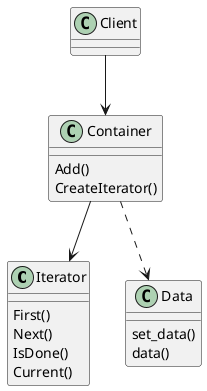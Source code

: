 @startuml

class Iterator{
    First()
    Next()
    IsDone()
    Current()
}

class Container{
    Add()
    CreateIterator()
}

class Data{
    set_data()
    data()
}

Client --> Container
Container --> Iterator
Container ..> Data
@enduml